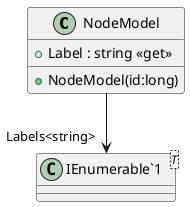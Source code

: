 @startuml
class NodeModel {
    + Label : string <<get>>
    + NodeModel(id:long)
}
class "IEnumerable`1"<T> {
}
NodeModel --> "Labels<string>" "IEnumerable`1"
@enduml
